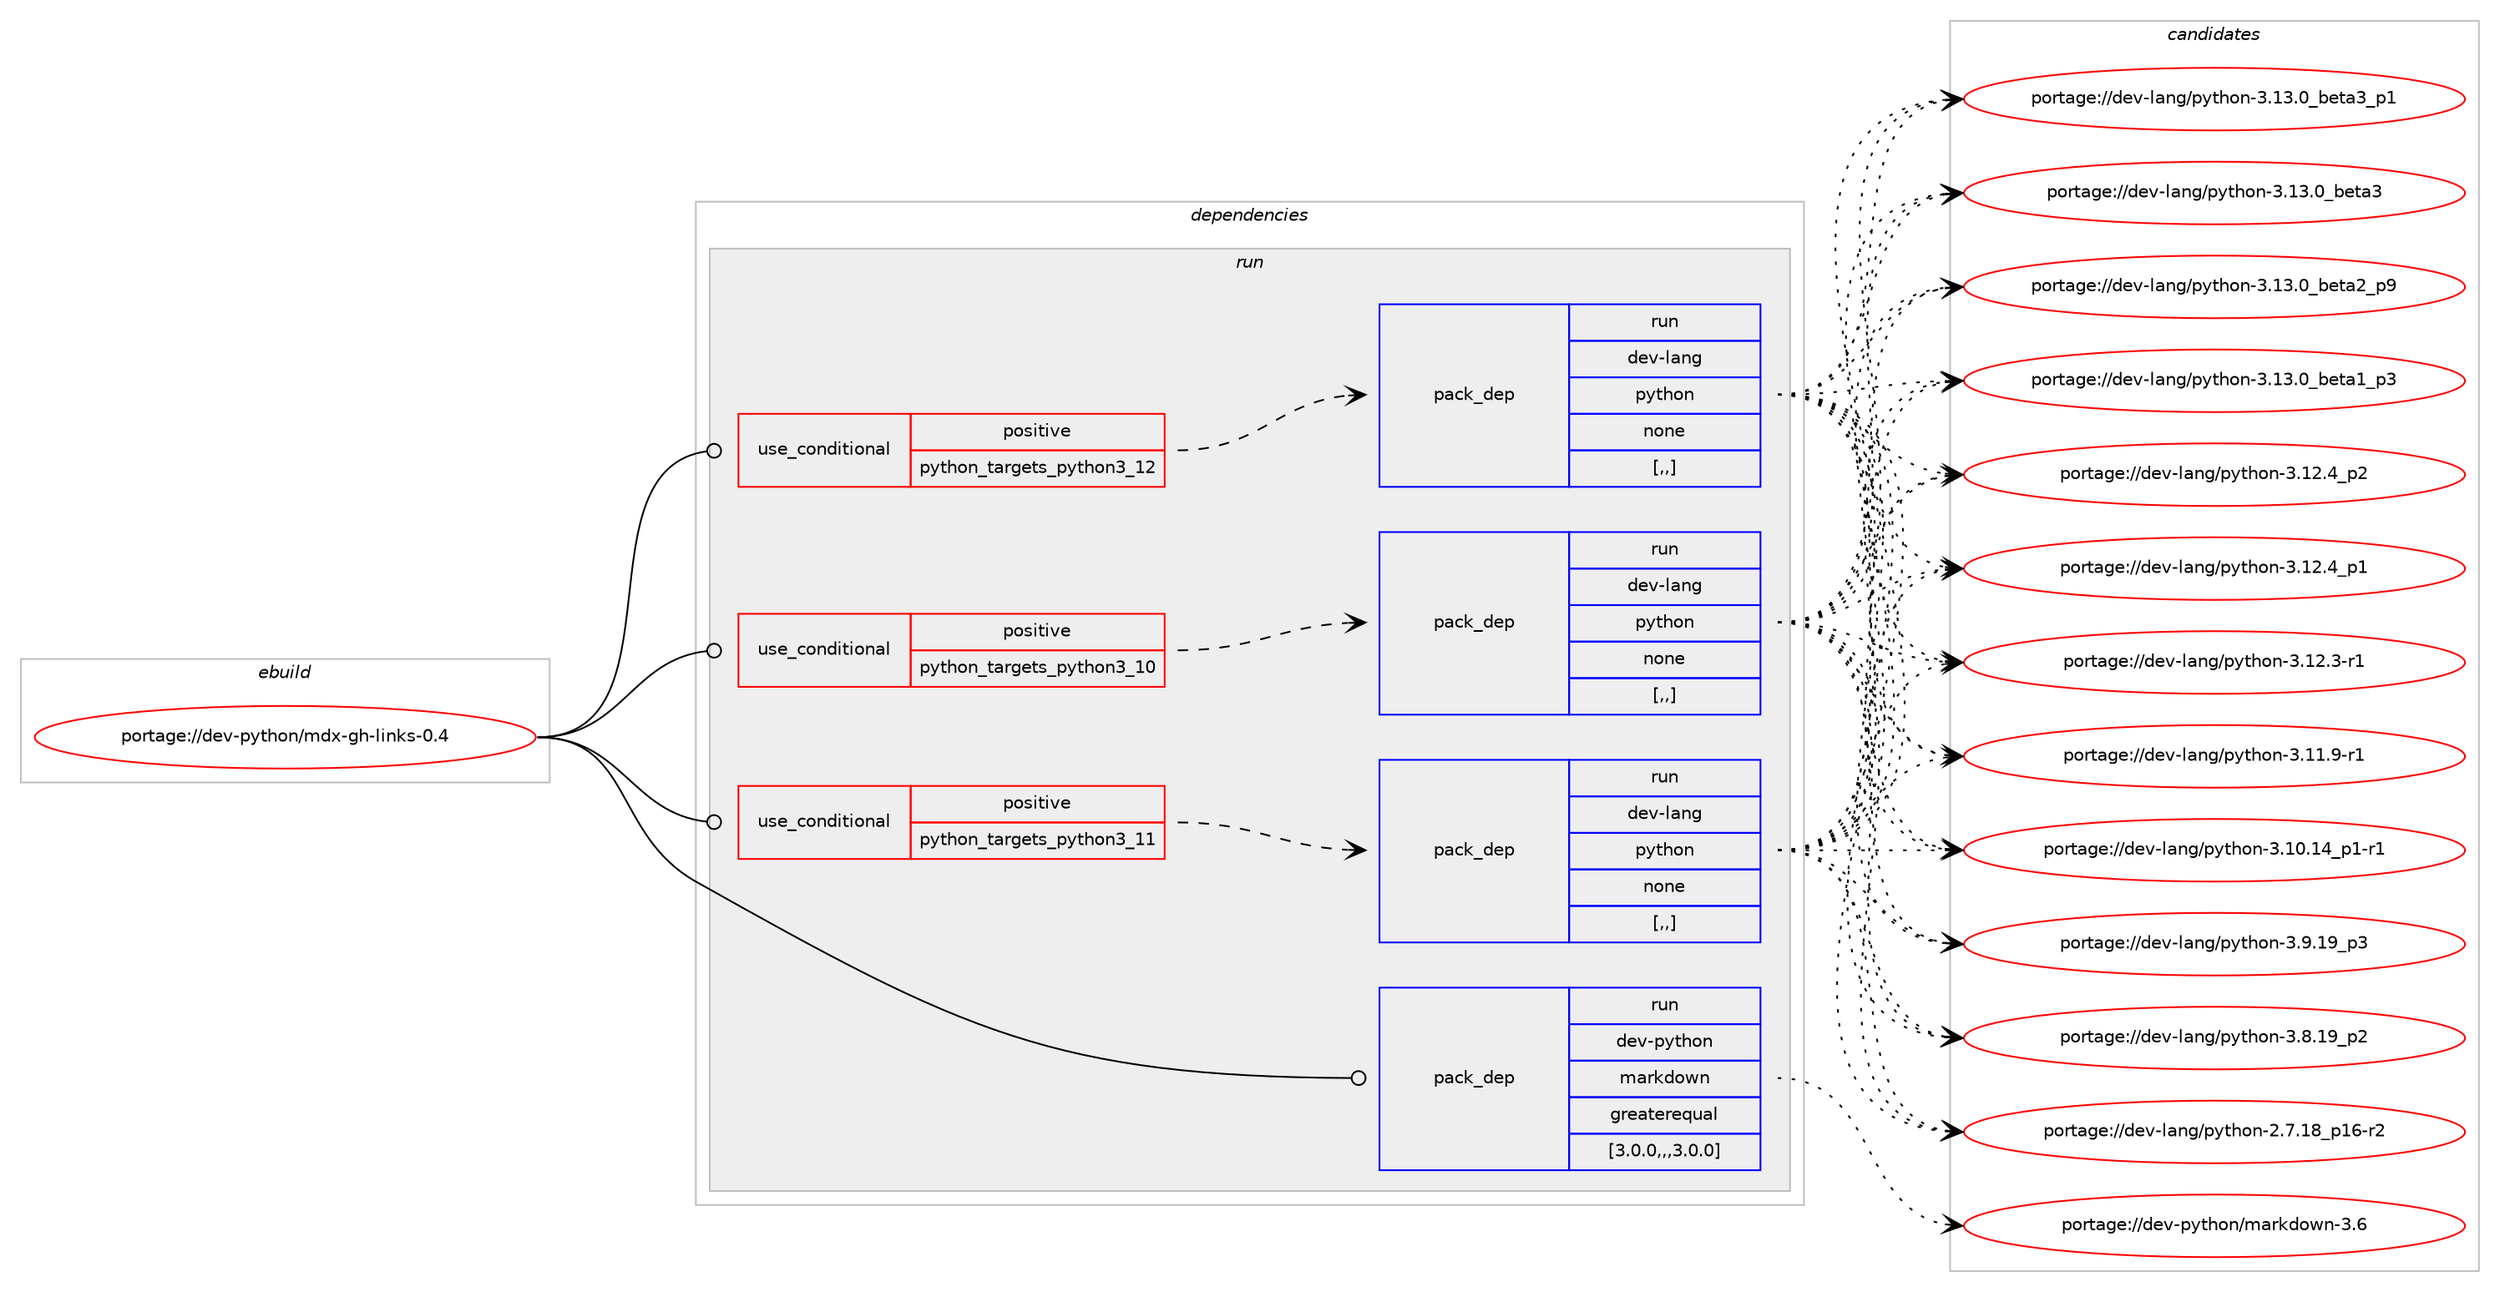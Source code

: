 digraph prolog {

# *************
# Graph options
# *************

newrank=true;
concentrate=true;
compound=true;
graph [rankdir=LR,fontname=Helvetica,fontsize=10,ranksep=1.5];#, ranksep=2.5, nodesep=0.2];
edge  [arrowhead=vee];
node  [fontname=Helvetica,fontsize=10];

# **********
# The ebuild
# **********

subgraph cluster_leftcol {
color=gray;
label=<<i>ebuild</i>>;
id [label="portage://dev-python/mdx-gh-links-0.4", color=red, width=4, href="../dev-python/mdx-gh-links-0.4.svg"];
}

# ****************
# The dependencies
# ****************

subgraph cluster_midcol {
color=gray;
label=<<i>dependencies</i>>;
subgraph cluster_compile {
fillcolor="#eeeeee";
style=filled;
label=<<i>compile</i>>;
}
subgraph cluster_compileandrun {
fillcolor="#eeeeee";
style=filled;
label=<<i>compile and run</i>>;
}
subgraph cluster_run {
fillcolor="#eeeeee";
style=filled;
label=<<i>run</i>>;
subgraph cond34635 {
dependency150699 [label=<<TABLE BORDER="0" CELLBORDER="1" CELLSPACING="0" CELLPADDING="4"><TR><TD ROWSPAN="3" CELLPADDING="10">use_conditional</TD></TR><TR><TD>positive</TD></TR><TR><TD>python_targets_python3_10</TD></TR></TABLE>>, shape=none, color=red];
subgraph pack114815 {
dependency150700 [label=<<TABLE BORDER="0" CELLBORDER="1" CELLSPACING="0" CELLPADDING="4" WIDTH="220"><TR><TD ROWSPAN="6" CELLPADDING="30">pack_dep</TD></TR><TR><TD WIDTH="110">run</TD></TR><TR><TD>dev-lang</TD></TR><TR><TD>python</TD></TR><TR><TD>none</TD></TR><TR><TD>[,,]</TD></TR></TABLE>>, shape=none, color=blue];
}
dependency150699:e -> dependency150700:w [weight=20,style="dashed",arrowhead="vee"];
}
id:e -> dependency150699:w [weight=20,style="solid",arrowhead="odot"];
subgraph cond34636 {
dependency150701 [label=<<TABLE BORDER="0" CELLBORDER="1" CELLSPACING="0" CELLPADDING="4"><TR><TD ROWSPAN="3" CELLPADDING="10">use_conditional</TD></TR><TR><TD>positive</TD></TR><TR><TD>python_targets_python3_11</TD></TR></TABLE>>, shape=none, color=red];
subgraph pack114816 {
dependency150702 [label=<<TABLE BORDER="0" CELLBORDER="1" CELLSPACING="0" CELLPADDING="4" WIDTH="220"><TR><TD ROWSPAN="6" CELLPADDING="30">pack_dep</TD></TR><TR><TD WIDTH="110">run</TD></TR><TR><TD>dev-lang</TD></TR><TR><TD>python</TD></TR><TR><TD>none</TD></TR><TR><TD>[,,]</TD></TR></TABLE>>, shape=none, color=blue];
}
dependency150701:e -> dependency150702:w [weight=20,style="dashed",arrowhead="vee"];
}
id:e -> dependency150701:w [weight=20,style="solid",arrowhead="odot"];
subgraph cond34637 {
dependency150703 [label=<<TABLE BORDER="0" CELLBORDER="1" CELLSPACING="0" CELLPADDING="4"><TR><TD ROWSPAN="3" CELLPADDING="10">use_conditional</TD></TR><TR><TD>positive</TD></TR><TR><TD>python_targets_python3_12</TD></TR></TABLE>>, shape=none, color=red];
subgraph pack114817 {
dependency150704 [label=<<TABLE BORDER="0" CELLBORDER="1" CELLSPACING="0" CELLPADDING="4" WIDTH="220"><TR><TD ROWSPAN="6" CELLPADDING="30">pack_dep</TD></TR><TR><TD WIDTH="110">run</TD></TR><TR><TD>dev-lang</TD></TR><TR><TD>python</TD></TR><TR><TD>none</TD></TR><TR><TD>[,,]</TD></TR></TABLE>>, shape=none, color=blue];
}
dependency150703:e -> dependency150704:w [weight=20,style="dashed",arrowhead="vee"];
}
id:e -> dependency150703:w [weight=20,style="solid",arrowhead="odot"];
subgraph pack114818 {
dependency150705 [label=<<TABLE BORDER="0" CELLBORDER="1" CELLSPACING="0" CELLPADDING="4" WIDTH="220"><TR><TD ROWSPAN="6" CELLPADDING="30">pack_dep</TD></TR><TR><TD WIDTH="110">run</TD></TR><TR><TD>dev-python</TD></TR><TR><TD>markdown</TD></TR><TR><TD>greaterequal</TD></TR><TR><TD>[3.0.0,,,3.0.0]</TD></TR></TABLE>>, shape=none, color=blue];
}
id:e -> dependency150705:w [weight=20,style="solid",arrowhead="odot"];
}
}

# **************
# The candidates
# **************

subgraph cluster_choices {
rank=same;
color=gray;
label=<<i>candidates</i>>;

subgraph choice114815 {
color=black;
nodesep=1;
choice10010111845108971101034711212111610411111045514649514648959810111697519511249 [label="portage://dev-lang/python-3.13.0_beta3_p1", color=red, width=4,href="../dev-lang/python-3.13.0_beta3_p1.svg"];
choice1001011184510897110103471121211161041111104551464951464895981011169751 [label="portage://dev-lang/python-3.13.0_beta3", color=red, width=4,href="../dev-lang/python-3.13.0_beta3.svg"];
choice10010111845108971101034711212111610411111045514649514648959810111697509511257 [label="portage://dev-lang/python-3.13.0_beta2_p9", color=red, width=4,href="../dev-lang/python-3.13.0_beta2_p9.svg"];
choice10010111845108971101034711212111610411111045514649514648959810111697499511251 [label="portage://dev-lang/python-3.13.0_beta1_p3", color=red, width=4,href="../dev-lang/python-3.13.0_beta1_p3.svg"];
choice100101118451089711010347112121116104111110455146495046529511250 [label="portage://dev-lang/python-3.12.4_p2", color=red, width=4,href="../dev-lang/python-3.12.4_p2.svg"];
choice100101118451089711010347112121116104111110455146495046529511249 [label="portage://dev-lang/python-3.12.4_p1", color=red, width=4,href="../dev-lang/python-3.12.4_p1.svg"];
choice100101118451089711010347112121116104111110455146495046514511449 [label="portage://dev-lang/python-3.12.3-r1", color=red, width=4,href="../dev-lang/python-3.12.3-r1.svg"];
choice100101118451089711010347112121116104111110455146494946574511449 [label="portage://dev-lang/python-3.11.9-r1", color=red, width=4,href="../dev-lang/python-3.11.9-r1.svg"];
choice100101118451089711010347112121116104111110455146494846495295112494511449 [label="portage://dev-lang/python-3.10.14_p1-r1", color=red, width=4,href="../dev-lang/python-3.10.14_p1-r1.svg"];
choice100101118451089711010347112121116104111110455146574649579511251 [label="portage://dev-lang/python-3.9.19_p3", color=red, width=4,href="../dev-lang/python-3.9.19_p3.svg"];
choice100101118451089711010347112121116104111110455146564649579511250 [label="portage://dev-lang/python-3.8.19_p2", color=red, width=4,href="../dev-lang/python-3.8.19_p2.svg"];
choice100101118451089711010347112121116104111110455046554649569511249544511450 [label="portage://dev-lang/python-2.7.18_p16-r2", color=red, width=4,href="../dev-lang/python-2.7.18_p16-r2.svg"];
dependency150700:e -> choice10010111845108971101034711212111610411111045514649514648959810111697519511249:w [style=dotted,weight="100"];
dependency150700:e -> choice1001011184510897110103471121211161041111104551464951464895981011169751:w [style=dotted,weight="100"];
dependency150700:e -> choice10010111845108971101034711212111610411111045514649514648959810111697509511257:w [style=dotted,weight="100"];
dependency150700:e -> choice10010111845108971101034711212111610411111045514649514648959810111697499511251:w [style=dotted,weight="100"];
dependency150700:e -> choice100101118451089711010347112121116104111110455146495046529511250:w [style=dotted,weight="100"];
dependency150700:e -> choice100101118451089711010347112121116104111110455146495046529511249:w [style=dotted,weight="100"];
dependency150700:e -> choice100101118451089711010347112121116104111110455146495046514511449:w [style=dotted,weight="100"];
dependency150700:e -> choice100101118451089711010347112121116104111110455146494946574511449:w [style=dotted,weight="100"];
dependency150700:e -> choice100101118451089711010347112121116104111110455146494846495295112494511449:w [style=dotted,weight="100"];
dependency150700:e -> choice100101118451089711010347112121116104111110455146574649579511251:w [style=dotted,weight="100"];
dependency150700:e -> choice100101118451089711010347112121116104111110455146564649579511250:w [style=dotted,weight="100"];
dependency150700:e -> choice100101118451089711010347112121116104111110455046554649569511249544511450:w [style=dotted,weight="100"];
}
subgraph choice114816 {
color=black;
nodesep=1;
choice10010111845108971101034711212111610411111045514649514648959810111697519511249 [label="portage://dev-lang/python-3.13.0_beta3_p1", color=red, width=4,href="../dev-lang/python-3.13.0_beta3_p1.svg"];
choice1001011184510897110103471121211161041111104551464951464895981011169751 [label="portage://dev-lang/python-3.13.0_beta3", color=red, width=4,href="../dev-lang/python-3.13.0_beta3.svg"];
choice10010111845108971101034711212111610411111045514649514648959810111697509511257 [label="portage://dev-lang/python-3.13.0_beta2_p9", color=red, width=4,href="../dev-lang/python-3.13.0_beta2_p9.svg"];
choice10010111845108971101034711212111610411111045514649514648959810111697499511251 [label="portage://dev-lang/python-3.13.0_beta1_p3", color=red, width=4,href="../dev-lang/python-3.13.0_beta1_p3.svg"];
choice100101118451089711010347112121116104111110455146495046529511250 [label="portage://dev-lang/python-3.12.4_p2", color=red, width=4,href="../dev-lang/python-3.12.4_p2.svg"];
choice100101118451089711010347112121116104111110455146495046529511249 [label="portage://dev-lang/python-3.12.4_p1", color=red, width=4,href="../dev-lang/python-3.12.4_p1.svg"];
choice100101118451089711010347112121116104111110455146495046514511449 [label="portage://dev-lang/python-3.12.3-r1", color=red, width=4,href="../dev-lang/python-3.12.3-r1.svg"];
choice100101118451089711010347112121116104111110455146494946574511449 [label="portage://dev-lang/python-3.11.9-r1", color=red, width=4,href="../dev-lang/python-3.11.9-r1.svg"];
choice100101118451089711010347112121116104111110455146494846495295112494511449 [label="portage://dev-lang/python-3.10.14_p1-r1", color=red, width=4,href="../dev-lang/python-3.10.14_p1-r1.svg"];
choice100101118451089711010347112121116104111110455146574649579511251 [label="portage://dev-lang/python-3.9.19_p3", color=red, width=4,href="../dev-lang/python-3.9.19_p3.svg"];
choice100101118451089711010347112121116104111110455146564649579511250 [label="portage://dev-lang/python-3.8.19_p2", color=red, width=4,href="../dev-lang/python-3.8.19_p2.svg"];
choice100101118451089711010347112121116104111110455046554649569511249544511450 [label="portage://dev-lang/python-2.7.18_p16-r2", color=red, width=4,href="../dev-lang/python-2.7.18_p16-r2.svg"];
dependency150702:e -> choice10010111845108971101034711212111610411111045514649514648959810111697519511249:w [style=dotted,weight="100"];
dependency150702:e -> choice1001011184510897110103471121211161041111104551464951464895981011169751:w [style=dotted,weight="100"];
dependency150702:e -> choice10010111845108971101034711212111610411111045514649514648959810111697509511257:w [style=dotted,weight="100"];
dependency150702:e -> choice10010111845108971101034711212111610411111045514649514648959810111697499511251:w [style=dotted,weight="100"];
dependency150702:e -> choice100101118451089711010347112121116104111110455146495046529511250:w [style=dotted,weight="100"];
dependency150702:e -> choice100101118451089711010347112121116104111110455146495046529511249:w [style=dotted,weight="100"];
dependency150702:e -> choice100101118451089711010347112121116104111110455146495046514511449:w [style=dotted,weight="100"];
dependency150702:e -> choice100101118451089711010347112121116104111110455146494946574511449:w [style=dotted,weight="100"];
dependency150702:e -> choice100101118451089711010347112121116104111110455146494846495295112494511449:w [style=dotted,weight="100"];
dependency150702:e -> choice100101118451089711010347112121116104111110455146574649579511251:w [style=dotted,weight="100"];
dependency150702:e -> choice100101118451089711010347112121116104111110455146564649579511250:w [style=dotted,weight="100"];
dependency150702:e -> choice100101118451089711010347112121116104111110455046554649569511249544511450:w [style=dotted,weight="100"];
}
subgraph choice114817 {
color=black;
nodesep=1;
choice10010111845108971101034711212111610411111045514649514648959810111697519511249 [label="portage://dev-lang/python-3.13.0_beta3_p1", color=red, width=4,href="../dev-lang/python-3.13.0_beta3_p1.svg"];
choice1001011184510897110103471121211161041111104551464951464895981011169751 [label="portage://dev-lang/python-3.13.0_beta3", color=red, width=4,href="../dev-lang/python-3.13.0_beta3.svg"];
choice10010111845108971101034711212111610411111045514649514648959810111697509511257 [label="portage://dev-lang/python-3.13.0_beta2_p9", color=red, width=4,href="../dev-lang/python-3.13.0_beta2_p9.svg"];
choice10010111845108971101034711212111610411111045514649514648959810111697499511251 [label="portage://dev-lang/python-3.13.0_beta1_p3", color=red, width=4,href="../dev-lang/python-3.13.0_beta1_p3.svg"];
choice100101118451089711010347112121116104111110455146495046529511250 [label="portage://dev-lang/python-3.12.4_p2", color=red, width=4,href="../dev-lang/python-3.12.4_p2.svg"];
choice100101118451089711010347112121116104111110455146495046529511249 [label="portage://dev-lang/python-3.12.4_p1", color=red, width=4,href="../dev-lang/python-3.12.4_p1.svg"];
choice100101118451089711010347112121116104111110455146495046514511449 [label="portage://dev-lang/python-3.12.3-r1", color=red, width=4,href="../dev-lang/python-3.12.3-r1.svg"];
choice100101118451089711010347112121116104111110455146494946574511449 [label="portage://dev-lang/python-3.11.9-r1", color=red, width=4,href="../dev-lang/python-3.11.9-r1.svg"];
choice100101118451089711010347112121116104111110455146494846495295112494511449 [label="portage://dev-lang/python-3.10.14_p1-r1", color=red, width=4,href="../dev-lang/python-3.10.14_p1-r1.svg"];
choice100101118451089711010347112121116104111110455146574649579511251 [label="portage://dev-lang/python-3.9.19_p3", color=red, width=4,href="../dev-lang/python-3.9.19_p3.svg"];
choice100101118451089711010347112121116104111110455146564649579511250 [label="portage://dev-lang/python-3.8.19_p2", color=red, width=4,href="../dev-lang/python-3.8.19_p2.svg"];
choice100101118451089711010347112121116104111110455046554649569511249544511450 [label="portage://dev-lang/python-2.7.18_p16-r2", color=red, width=4,href="../dev-lang/python-2.7.18_p16-r2.svg"];
dependency150704:e -> choice10010111845108971101034711212111610411111045514649514648959810111697519511249:w [style=dotted,weight="100"];
dependency150704:e -> choice1001011184510897110103471121211161041111104551464951464895981011169751:w [style=dotted,weight="100"];
dependency150704:e -> choice10010111845108971101034711212111610411111045514649514648959810111697509511257:w [style=dotted,weight="100"];
dependency150704:e -> choice10010111845108971101034711212111610411111045514649514648959810111697499511251:w [style=dotted,weight="100"];
dependency150704:e -> choice100101118451089711010347112121116104111110455146495046529511250:w [style=dotted,weight="100"];
dependency150704:e -> choice100101118451089711010347112121116104111110455146495046529511249:w [style=dotted,weight="100"];
dependency150704:e -> choice100101118451089711010347112121116104111110455146495046514511449:w [style=dotted,weight="100"];
dependency150704:e -> choice100101118451089711010347112121116104111110455146494946574511449:w [style=dotted,weight="100"];
dependency150704:e -> choice100101118451089711010347112121116104111110455146494846495295112494511449:w [style=dotted,weight="100"];
dependency150704:e -> choice100101118451089711010347112121116104111110455146574649579511251:w [style=dotted,weight="100"];
dependency150704:e -> choice100101118451089711010347112121116104111110455146564649579511250:w [style=dotted,weight="100"];
dependency150704:e -> choice100101118451089711010347112121116104111110455046554649569511249544511450:w [style=dotted,weight="100"];
}
subgraph choice114818 {
color=black;
nodesep=1;
choice10010111845112121116104111110471099711410710011111911045514654 [label="portage://dev-python/markdown-3.6", color=red, width=4,href="../dev-python/markdown-3.6.svg"];
dependency150705:e -> choice10010111845112121116104111110471099711410710011111911045514654:w [style=dotted,weight="100"];
}
}

}
